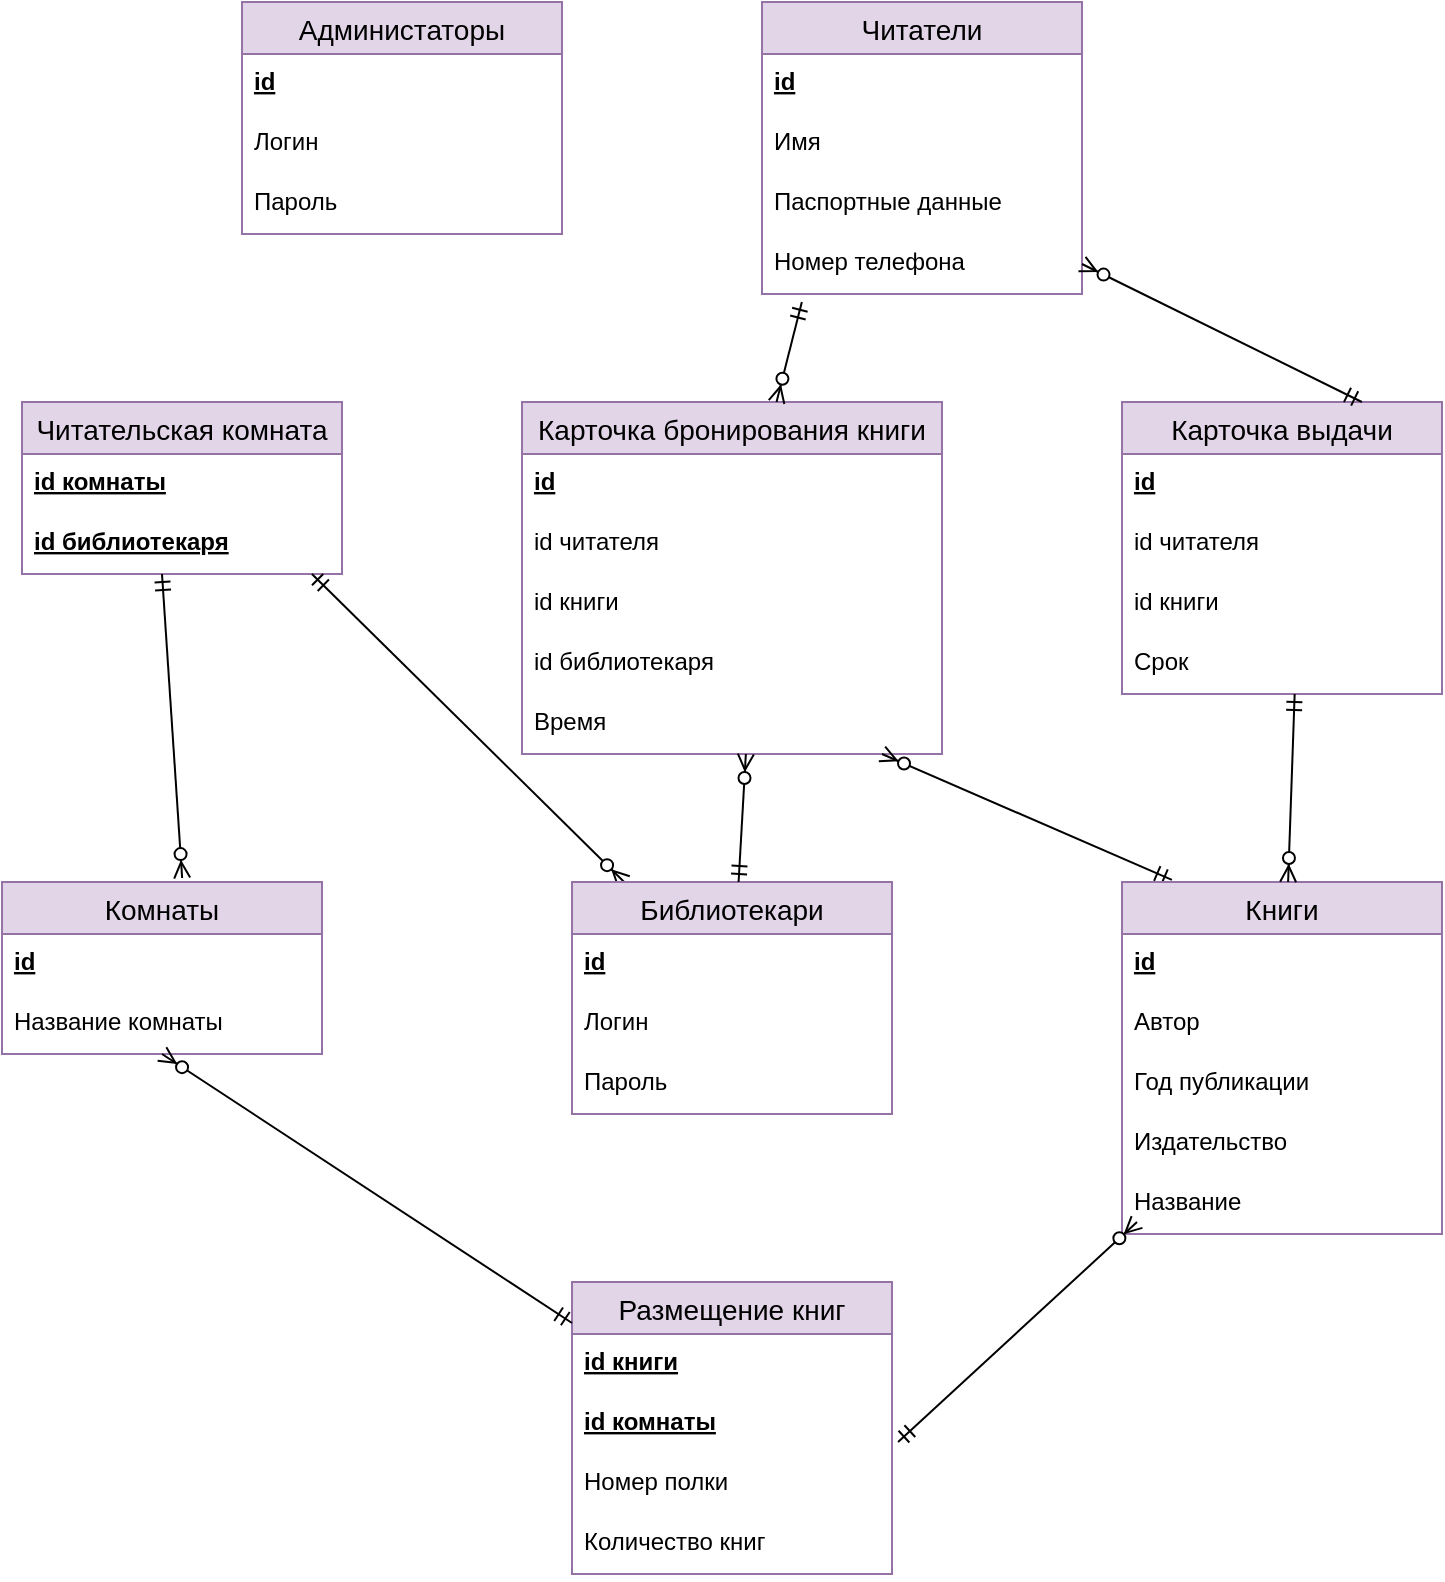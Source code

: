 <mxfile version="20.4.0" type="github" pages="2">
  <diagram id="-EPda0f0t-QojHQ5pchi" name="Страница 1">
    <mxGraphModel dx="1422" dy="737" grid="1" gridSize="10" guides="1" tooltips="1" connect="1" arrows="1" fold="1" page="1" pageScale="1" pageWidth="827" pageHeight="1169" math="0" shadow="0">
      <root>
        <mxCell id="0" />
        <mxCell id="1" parent="0" />
        <mxCell id="3vYpoYqOVBMLeTMnRLAV-43" value="Читатели" style="swimlane;fontStyle=0;childLayout=stackLayout;horizontal=1;startSize=26;horizontalStack=0;resizeParent=1;resizeParentMax=0;resizeLast=0;collapsible=1;marginBottom=0;align=center;fontSize=14;fillColor=#e1d5e7;strokeColor=#9673a6;" vertex="1" parent="1">
          <mxGeometry x="420" y="80" width="160" height="146" as="geometry" />
        </mxCell>
        <mxCell id="lx5j9j9w2BDanyoHV-Uz-22" value="id" style="text;strokeColor=none;fillColor=none;spacingLeft=4;spacingRight=4;overflow=hidden;rotatable=0;points=[[0,0.5],[1,0.5]];portConstraint=eastwest;fontSize=12;fontStyle=5" vertex="1" parent="3vYpoYqOVBMLeTMnRLAV-43">
          <mxGeometry y="26" width="160" height="30" as="geometry" />
        </mxCell>
        <mxCell id="3vYpoYqOVBMLeTMnRLAV-45" value="Имя" style="text;strokeColor=none;fillColor=none;spacingLeft=4;spacingRight=4;overflow=hidden;rotatable=0;points=[[0,0.5],[1,0.5]];portConstraint=eastwest;fontSize=12;" vertex="1" parent="3vYpoYqOVBMLeTMnRLAV-43">
          <mxGeometry y="56" width="160" height="30" as="geometry" />
        </mxCell>
        <mxCell id="3vYpoYqOVBMLeTMnRLAV-46" value="Паспортные данные" style="text;strokeColor=none;fillColor=none;spacingLeft=4;spacingRight=4;overflow=hidden;rotatable=0;points=[[0,0.5],[1,0.5]];portConstraint=eastwest;fontSize=12;" vertex="1" parent="3vYpoYqOVBMLeTMnRLAV-43">
          <mxGeometry y="86" width="160" height="30" as="geometry" />
        </mxCell>
        <mxCell id="lx5j9j9w2BDanyoHV-Uz-15" value="Номер телефона" style="text;strokeColor=none;fillColor=none;spacingLeft=4;spacingRight=4;overflow=hidden;rotatable=0;points=[[0,0.5],[1,0.5]];portConstraint=eastwest;fontSize=12;" vertex="1" parent="3vYpoYqOVBMLeTMnRLAV-43">
          <mxGeometry y="116" width="160" height="30" as="geometry" />
        </mxCell>
        <mxCell id="3vYpoYqOVBMLeTMnRLAV-47" value="Администаторы" style="swimlane;fontStyle=0;childLayout=stackLayout;horizontal=1;startSize=26;horizontalStack=0;resizeParent=1;resizeParentMax=0;resizeLast=0;collapsible=1;marginBottom=0;align=center;fontSize=14;fillColor=#e1d5e7;strokeColor=#9673a6;" vertex="1" parent="1">
          <mxGeometry x="160" y="80" width="160" height="116" as="geometry" />
        </mxCell>
        <mxCell id="lx5j9j9w2BDanyoHV-Uz-21" value="id" style="text;strokeColor=none;fillColor=none;spacingLeft=4;spacingRight=4;overflow=hidden;rotatable=0;points=[[0,0.5],[1,0.5]];portConstraint=eastwest;fontSize=12;fontStyle=5" vertex="1" parent="3vYpoYqOVBMLeTMnRLAV-47">
          <mxGeometry y="26" width="160" height="30" as="geometry" />
        </mxCell>
        <mxCell id="3vYpoYqOVBMLeTMnRLAV-49" value="Логин" style="text;strokeColor=none;fillColor=none;spacingLeft=4;spacingRight=4;overflow=hidden;rotatable=0;points=[[0,0.5],[1,0.5]];portConstraint=eastwest;fontSize=12;" vertex="1" parent="3vYpoYqOVBMLeTMnRLAV-47">
          <mxGeometry y="56" width="160" height="30" as="geometry" />
        </mxCell>
        <mxCell id="3vYpoYqOVBMLeTMnRLAV-50" value="Пароль" style="text;strokeColor=none;fillColor=none;spacingLeft=4;spacingRight=4;overflow=hidden;rotatable=0;points=[[0,0.5],[1,0.5]];portConstraint=eastwest;fontSize=12;" vertex="1" parent="3vYpoYqOVBMLeTMnRLAV-47">
          <mxGeometry y="86" width="160" height="30" as="geometry" />
        </mxCell>
        <mxCell id="3vYpoYqOVBMLeTMnRLAV-51" value="Карточка выдачи" style="swimlane;fontStyle=0;childLayout=stackLayout;horizontal=1;startSize=26;horizontalStack=0;resizeParent=1;resizeParentMax=0;resizeLast=0;collapsible=1;marginBottom=0;align=center;fontSize=14;fillColor=#e1d5e7;strokeColor=#9673a6;" vertex="1" parent="1">
          <mxGeometry x="600" y="280" width="160" height="146" as="geometry">
            <mxRectangle x="590" y="320" width="150" height="30" as="alternateBounds" />
          </mxGeometry>
        </mxCell>
        <mxCell id="lx5j9j9w2BDanyoHV-Uz-36" value="" style="fontSize=12;html=1;endArrow=ERzeroToMany;startArrow=ERmandOne;rounded=0;entryX=1;entryY=0.5;entryDx=0;entryDy=0;" edge="1" parent="3vYpoYqOVBMLeTMnRLAV-51" target="lx5j9j9w2BDanyoHV-Uz-15">
          <mxGeometry width="100" height="100" relative="1" as="geometry">
            <mxPoint x="119.92" as="sourcePoint" />
            <mxPoint x="130.0" y="152.022" as="targetPoint" />
          </mxGeometry>
        </mxCell>
        <mxCell id="lx5j9j9w2BDanyoHV-Uz-23" value="id" style="text;strokeColor=none;fillColor=none;spacingLeft=4;spacingRight=4;overflow=hidden;rotatable=0;points=[[0,0.5],[1,0.5]];portConstraint=eastwest;fontSize=12;fontStyle=5" vertex="1" parent="3vYpoYqOVBMLeTMnRLAV-51">
          <mxGeometry y="26" width="160" height="30" as="geometry" />
        </mxCell>
        <mxCell id="3vYpoYqOVBMLeTMnRLAV-53" value="id читателя" style="text;strokeColor=none;fillColor=none;spacingLeft=4;spacingRight=4;overflow=hidden;rotatable=0;points=[[0,0.5],[1,0.5]];portConstraint=eastwest;fontSize=12;" vertex="1" parent="3vYpoYqOVBMLeTMnRLAV-51">
          <mxGeometry y="56" width="160" height="30" as="geometry" />
        </mxCell>
        <mxCell id="3vYpoYqOVBMLeTMnRLAV-54" value="id книги" style="text;strokeColor=none;fillColor=none;spacingLeft=4;spacingRight=4;overflow=hidden;rotatable=0;points=[[0,0.5],[1,0.5]];portConstraint=eastwest;fontSize=12;" vertex="1" parent="3vYpoYqOVBMLeTMnRLAV-51">
          <mxGeometry y="86" width="160" height="30" as="geometry" />
        </mxCell>
        <mxCell id="lx5j9j9w2BDanyoHV-Uz-16" value="Срок" style="text;strokeColor=none;fillColor=none;spacingLeft=4;spacingRight=4;overflow=hidden;rotatable=0;points=[[0,0.5],[1,0.5]];portConstraint=eastwest;fontSize=12;" vertex="1" parent="3vYpoYqOVBMLeTMnRLAV-51">
          <mxGeometry y="116" width="160" height="30" as="geometry" />
        </mxCell>
        <mxCell id="3vYpoYqOVBMLeTMnRLAV-55" value="Карточка бронирования книги" style="swimlane;fontStyle=0;childLayout=stackLayout;horizontal=1;startSize=26;horizontalStack=0;resizeParent=1;resizeParentMax=0;resizeLast=0;collapsible=1;marginBottom=0;align=center;fontSize=14;fillColor=#e1d5e7;strokeColor=#9673a6;" vertex="1" parent="1">
          <mxGeometry x="300" y="280" width="210" height="176" as="geometry" />
        </mxCell>
        <mxCell id="lx5j9j9w2BDanyoHV-Uz-35" value="" style="fontSize=12;html=1;endArrow=ERzeroToMany;startArrow=ERmandOne;rounded=0;" edge="1" parent="3vYpoYqOVBMLeTMnRLAV-55" target="3vYpoYqOVBMLeTMnRLAV-55">
          <mxGeometry width="100" height="100" relative="1" as="geometry">
            <mxPoint x="139.92" y="-50" as="sourcePoint" />
            <mxPoint x="150.0" y="102.022" as="targetPoint" />
          </mxGeometry>
        </mxCell>
        <mxCell id="lx5j9j9w2BDanyoHV-Uz-24" value="id" style="text;strokeColor=none;fillColor=none;spacingLeft=4;spacingRight=4;overflow=hidden;rotatable=0;points=[[0,0.5],[1,0.5]];portConstraint=eastwest;fontSize=12;fontStyle=5" vertex="1" parent="3vYpoYqOVBMLeTMnRLAV-55">
          <mxGeometry y="26" width="210" height="30" as="geometry" />
        </mxCell>
        <mxCell id="3vYpoYqOVBMLeTMnRLAV-57" value="id читателя" style="text;strokeColor=none;fillColor=none;spacingLeft=4;spacingRight=4;overflow=hidden;rotatable=0;points=[[0,0.5],[1,0.5]];portConstraint=eastwest;fontSize=12;" vertex="1" parent="3vYpoYqOVBMLeTMnRLAV-55">
          <mxGeometry y="56" width="210" height="30" as="geometry" />
        </mxCell>
        <mxCell id="3vYpoYqOVBMLeTMnRLAV-58" value="id книги" style="text;strokeColor=none;fillColor=none;spacingLeft=4;spacingRight=4;overflow=hidden;rotatable=0;points=[[0,0.5],[1,0.5]];portConstraint=eastwest;fontSize=12;" vertex="1" parent="3vYpoYqOVBMLeTMnRLAV-55">
          <mxGeometry y="86" width="210" height="30" as="geometry" />
        </mxCell>
        <mxCell id="lx5j9j9w2BDanyoHV-Uz-17" value="id библиотекаря" style="text;strokeColor=none;fillColor=none;spacingLeft=4;spacingRight=4;overflow=hidden;rotatable=0;points=[[0,0.5],[1,0.5]];portConstraint=eastwest;fontSize=12;" vertex="1" parent="3vYpoYqOVBMLeTMnRLAV-55">
          <mxGeometry y="116" width="210" height="30" as="geometry" />
        </mxCell>
        <mxCell id="lx5j9j9w2BDanyoHV-Uz-38" value="" style="fontSize=12;html=1;endArrow=ERzeroToMany;startArrow=ERmandOne;rounded=0;exitX=0.156;exitY=-0.006;exitDx=0;exitDy=0;exitPerimeter=0;" edge="1" parent="3vYpoYqOVBMLeTMnRLAV-55" source="3vYpoYqOVBMLeTMnRLAV-71">
          <mxGeometry width="100" height="100" relative="1" as="geometry">
            <mxPoint x="192.65" y="126" as="sourcePoint" />
            <mxPoint x="179.998" y="176" as="targetPoint" />
          </mxGeometry>
        </mxCell>
        <mxCell id="lx5j9j9w2BDanyoHV-Uz-18" value="Время" style="text;strokeColor=none;fillColor=none;spacingLeft=4;spacingRight=4;overflow=hidden;rotatable=0;points=[[0,0.5],[1,0.5]];portConstraint=eastwest;fontSize=12;" vertex="1" parent="3vYpoYqOVBMLeTMnRLAV-55">
          <mxGeometry y="146" width="210" height="30" as="geometry" />
        </mxCell>
        <mxCell id="3vYpoYqOVBMLeTMnRLAV-59" value="Читательская комната" style="swimlane;fontStyle=0;childLayout=stackLayout;horizontal=1;startSize=26;horizontalStack=0;resizeParent=1;resizeParentMax=0;resizeLast=0;collapsible=1;marginBottom=0;align=center;fontSize=14;fillColor=#e1d5e7;strokeColor=#9673a6;" vertex="1" parent="1">
          <mxGeometry x="50" y="280" width="160" height="86" as="geometry" />
        </mxCell>
        <mxCell id="3vYpoYqOVBMLeTMnRLAV-60" value="id комнаты" style="text;strokeColor=none;fillColor=none;spacingLeft=4;spacingRight=4;overflow=hidden;rotatable=0;points=[[0,0.5],[1,0.5]];portConstraint=eastwest;fontSize=12;fontStyle=5" vertex="1" parent="3vYpoYqOVBMLeTMnRLAV-59">
          <mxGeometry y="26" width="160" height="30" as="geometry" />
        </mxCell>
        <mxCell id="lx5j9j9w2BDanyoHV-Uz-41" value="" style="fontSize=12;html=1;endArrow=ERzeroToMany;startArrow=ERmandOne;rounded=0;exitX=0.156;exitY=-0.006;exitDx=0;exitDy=0;exitPerimeter=0;entryX=0.163;entryY=0;entryDx=0;entryDy=0;entryPerimeter=0;" edge="1" parent="3vYpoYqOVBMLeTMnRLAV-59" target="3vYpoYqOVBMLeTMnRLAV-67">
          <mxGeometry width="100" height="100" relative="1" as="geometry">
            <mxPoint x="144.96" y="86.004" as="sourcePoint" />
            <mxPoint x="-0.002" y="23.06" as="targetPoint" />
          </mxGeometry>
        </mxCell>
        <mxCell id="lx5j9j9w2BDanyoHV-Uz-34" value="" style="fontSize=12;html=1;endArrow=ERzeroToMany;startArrow=ERmandOne;rounded=0;entryX=0.563;entryY=-0.023;entryDx=0;entryDy=0;entryPerimeter=0;" edge="1" parent="3vYpoYqOVBMLeTMnRLAV-59" target="3vYpoYqOVBMLeTMnRLAV-63">
          <mxGeometry width="100" height="100" relative="1" as="geometry">
            <mxPoint x="70" y="86" as="sourcePoint" />
            <mxPoint x="170" y="-14" as="targetPoint" />
          </mxGeometry>
        </mxCell>
        <mxCell id="3vYpoYqOVBMLeTMnRLAV-61" value="id библиотекаря" style="text;strokeColor=none;fillColor=none;spacingLeft=4;spacingRight=4;overflow=hidden;rotatable=0;points=[[0,0.5],[1,0.5]];portConstraint=eastwest;fontSize=12;fontStyle=5" vertex="1" parent="3vYpoYqOVBMLeTMnRLAV-59">
          <mxGeometry y="56" width="160" height="30" as="geometry" />
        </mxCell>
        <mxCell id="3vYpoYqOVBMLeTMnRLAV-63" value="Комнаты" style="swimlane;fontStyle=0;childLayout=stackLayout;horizontal=1;startSize=26;horizontalStack=0;resizeParent=1;resizeParentMax=0;resizeLast=0;collapsible=1;marginBottom=0;align=center;fontSize=14;fillColor=#e1d5e7;strokeColor=#9673a6;" vertex="1" parent="1">
          <mxGeometry x="40" y="520" width="160" height="86" as="geometry" />
        </mxCell>
        <mxCell id="lx5j9j9w2BDanyoHV-Uz-27" value="id" style="text;strokeColor=none;fillColor=none;spacingLeft=4;spacingRight=4;overflow=hidden;rotatable=0;points=[[0,0.5],[1,0.5]];portConstraint=eastwest;fontSize=12;fontStyle=5" vertex="1" parent="3vYpoYqOVBMLeTMnRLAV-63">
          <mxGeometry y="26" width="160" height="30" as="geometry" />
        </mxCell>
        <mxCell id="3vYpoYqOVBMLeTMnRLAV-65" value="Название комнаты" style="text;strokeColor=none;fillColor=none;spacingLeft=4;spacingRight=4;overflow=hidden;rotatable=0;points=[[0,0.5],[1,0.5]];portConstraint=eastwest;fontSize=12;" vertex="1" parent="3vYpoYqOVBMLeTMnRLAV-63">
          <mxGeometry y="56" width="160" height="30" as="geometry" />
        </mxCell>
        <mxCell id="3vYpoYqOVBMLeTMnRLAV-67" value="Библиотекари" style="swimlane;fontStyle=0;childLayout=stackLayout;horizontal=1;startSize=26;horizontalStack=0;resizeParent=1;resizeParentMax=0;resizeLast=0;collapsible=1;marginBottom=0;align=center;fontSize=14;fillColor=#e1d5e7;strokeColor=#9673a6;" vertex="1" parent="1">
          <mxGeometry x="325" y="520" width="160" height="116" as="geometry" />
        </mxCell>
        <mxCell id="lx5j9j9w2BDanyoHV-Uz-25" value="id" style="text;strokeColor=none;fillColor=none;spacingLeft=4;spacingRight=4;overflow=hidden;rotatable=0;points=[[0,0.5],[1,0.5]];portConstraint=eastwest;fontSize=12;fontStyle=5" vertex="1" parent="3vYpoYqOVBMLeTMnRLAV-67">
          <mxGeometry y="26" width="160" height="30" as="geometry" />
        </mxCell>
        <mxCell id="3vYpoYqOVBMLeTMnRLAV-69" value="Логин" style="text;strokeColor=none;fillColor=none;spacingLeft=4;spacingRight=4;overflow=hidden;rotatable=0;points=[[0,0.5],[1,0.5]];portConstraint=eastwest;fontSize=12;" vertex="1" parent="3vYpoYqOVBMLeTMnRLAV-67">
          <mxGeometry y="56" width="160" height="30" as="geometry" />
        </mxCell>
        <mxCell id="3vYpoYqOVBMLeTMnRLAV-70" value="Пароль" style="text;strokeColor=none;fillColor=none;spacingLeft=4;spacingRight=4;overflow=hidden;rotatable=0;points=[[0,0.5],[1,0.5]];portConstraint=eastwest;fontSize=12;" vertex="1" parent="3vYpoYqOVBMLeTMnRLAV-67">
          <mxGeometry y="86" width="160" height="30" as="geometry" />
        </mxCell>
        <mxCell id="3vYpoYqOVBMLeTMnRLAV-71" value="Книги" style="swimlane;fontStyle=0;childLayout=stackLayout;horizontal=1;startSize=26;horizontalStack=0;resizeParent=1;resizeParentMax=0;resizeLast=0;collapsible=1;marginBottom=0;align=center;fontSize=14;fillColor=#e1d5e7;strokeColor=#9673a6;" vertex="1" parent="1">
          <mxGeometry x="600" y="520" width="160" height="176" as="geometry" />
        </mxCell>
        <mxCell id="lx5j9j9w2BDanyoHV-Uz-26" value="id" style="text;strokeColor=none;fillColor=none;spacingLeft=4;spacingRight=4;overflow=hidden;rotatable=0;points=[[0,0.5],[1,0.5]];portConstraint=eastwest;fontSize=12;fontStyle=5" vertex="1" parent="3vYpoYqOVBMLeTMnRLAV-71">
          <mxGeometry y="26" width="160" height="30" as="geometry" />
        </mxCell>
        <mxCell id="3vYpoYqOVBMLeTMnRLAV-73" value="Автор" style="text;strokeColor=none;fillColor=none;spacingLeft=4;spacingRight=4;overflow=hidden;rotatable=0;points=[[0,0.5],[1,0.5]];portConstraint=eastwest;fontSize=12;" vertex="1" parent="3vYpoYqOVBMLeTMnRLAV-71">
          <mxGeometry y="56" width="160" height="30" as="geometry" />
        </mxCell>
        <mxCell id="3vYpoYqOVBMLeTMnRLAV-74" value="Год публикации" style="text;strokeColor=none;fillColor=none;spacingLeft=4;spacingRight=4;overflow=hidden;rotatable=0;points=[[0,0.5],[1,0.5]];portConstraint=eastwest;fontSize=12;" vertex="1" parent="3vYpoYqOVBMLeTMnRLAV-71">
          <mxGeometry y="86" width="160" height="30" as="geometry" />
        </mxCell>
        <mxCell id="lx5j9j9w2BDanyoHV-Uz-14" value="Издательство" style="text;strokeColor=none;fillColor=none;spacingLeft=4;spacingRight=4;overflow=hidden;rotatable=0;points=[[0,0.5],[1,0.5]];portConstraint=eastwest;fontSize=12;" vertex="1" parent="3vYpoYqOVBMLeTMnRLAV-71">
          <mxGeometry y="116" width="160" height="30" as="geometry" />
        </mxCell>
        <mxCell id="lx5j9j9w2BDanyoHV-Uz-19" value="Название" style="text;strokeColor=none;fillColor=none;spacingLeft=4;spacingRight=4;overflow=hidden;rotatable=0;points=[[0,0.5],[1,0.5]];portConstraint=eastwest;fontSize=12;" vertex="1" parent="3vYpoYqOVBMLeTMnRLAV-71">
          <mxGeometry y="146" width="160" height="30" as="geometry" />
        </mxCell>
        <mxCell id="3vYpoYqOVBMLeTMnRLAV-75" value="Размещение книг" style="swimlane;fontStyle=0;childLayout=stackLayout;horizontal=1;startSize=26;horizontalStack=0;resizeParent=1;resizeParentMax=0;resizeLast=0;collapsible=1;marginBottom=0;align=center;fontSize=14;fillColor=#e1d5e7;strokeColor=#9673a6;" vertex="1" parent="1">
          <mxGeometry x="325" y="720" width="160" height="146" as="geometry" />
        </mxCell>
        <mxCell id="3vYpoYqOVBMLeTMnRLAV-76" value="id книги" style="text;strokeColor=none;fillColor=none;spacingLeft=4;spacingRight=4;overflow=hidden;rotatable=0;points=[[0,0.5],[1,0.5]];portConstraint=eastwest;fontSize=12;fontStyle=5" vertex="1" parent="3vYpoYqOVBMLeTMnRLAV-75">
          <mxGeometry y="26" width="160" height="30" as="geometry" />
        </mxCell>
        <mxCell id="3vYpoYqOVBMLeTMnRLAV-77" value="id комнаты" style="text;strokeColor=none;fillColor=none;spacingLeft=4;spacingRight=4;overflow=hidden;rotatable=0;points=[[0,0.5],[1,0.5]];portConstraint=eastwest;fontSize=12;fontStyle=5" vertex="1" parent="3vYpoYqOVBMLeTMnRLAV-75">
          <mxGeometry y="56" width="160" height="30" as="geometry" />
        </mxCell>
        <mxCell id="3vYpoYqOVBMLeTMnRLAV-78" value="Номер полки" style="text;strokeColor=none;fillColor=none;spacingLeft=4;spacingRight=4;overflow=hidden;rotatable=0;points=[[0,0.5],[1,0.5]];portConstraint=eastwest;fontSize=12;" vertex="1" parent="3vYpoYqOVBMLeTMnRLAV-75">
          <mxGeometry y="86" width="160" height="30" as="geometry" />
        </mxCell>
        <mxCell id="lx5j9j9w2BDanyoHV-Uz-20" value="Количество книг" style="text;strokeColor=none;fillColor=none;spacingLeft=4;spacingRight=4;overflow=hidden;rotatable=0;points=[[0,0.5],[1,0.5]];portConstraint=eastwest;fontSize=12;" vertex="1" parent="3vYpoYqOVBMLeTMnRLAV-75">
          <mxGeometry y="116" width="160" height="30" as="geometry" />
        </mxCell>
        <mxCell id="lx5j9j9w2BDanyoHV-Uz-37" value="" style="fontSize=12;html=1;endArrow=ERzeroToMany;startArrow=ERmandOne;rounded=0;" edge="1" parent="1" target="3vYpoYqOVBMLeTMnRLAV-71">
          <mxGeometry width="100" height="100" relative="1" as="geometry">
            <mxPoint x="686.33" y="426" as="sourcePoint" />
            <mxPoint x="673.678" y="476" as="targetPoint" />
          </mxGeometry>
        </mxCell>
        <mxCell id="lx5j9j9w2BDanyoHV-Uz-40" value="" style="fontSize=12;html=1;endArrow=ERzeroToMany;startArrow=ERmandOne;rounded=0;entryX=0.533;entryY=1;entryDx=0;entryDy=0;entryPerimeter=0;" edge="1" parent="1" source="3vYpoYqOVBMLeTMnRLAV-67" target="lx5j9j9w2BDanyoHV-Uz-18">
          <mxGeometry width="100" height="100" relative="1" as="geometry">
            <mxPoint x="510.0" y="518.944" as="sourcePoint" />
            <mxPoint x="365.038" y="456" as="targetPoint" />
          </mxGeometry>
        </mxCell>
        <mxCell id="lx5j9j9w2BDanyoHV-Uz-42" value="" style="fontSize=12;html=1;endArrow=ERzeroToMany;startArrow=ERmandOne;rounded=0;" edge="1" parent="1" source="3vYpoYqOVBMLeTMnRLAV-75">
          <mxGeometry width="100" height="100" relative="1" as="geometry">
            <mxPoint x="264.96" y="668.944" as="sourcePoint" />
            <mxPoint x="119.998" y="606" as="targetPoint" />
          </mxGeometry>
        </mxCell>
        <mxCell id="lx5j9j9w2BDanyoHV-Uz-43" value="" style="fontSize=12;html=1;endArrow=ERzeroToMany;startArrow=ERmandOne;rounded=0;exitX=1.019;exitY=0.8;exitDx=0;exitDy=0;exitPerimeter=0;" edge="1" parent="1" source="3vYpoYqOVBMLeTMnRLAV-77">
          <mxGeometry width="100" height="100" relative="1" as="geometry">
            <mxPoint x="752.48" y="752.944" as="sourcePoint" />
            <mxPoint x="607.518" y="690" as="targetPoint" />
          </mxGeometry>
        </mxCell>
      </root>
    </mxGraphModel>
  </diagram>
  <diagram id="k_CbAlhqL0LGPx2-3l4Z" name="Страница 2">
    <mxGraphModel dx="1422" dy="737" grid="1" gridSize="10" guides="1" tooltips="1" connect="1" arrows="1" fold="1" page="1" pageScale="1" pageWidth="827" pageHeight="1169" math="0" shadow="0">
      <root>
        <mxCell id="0" />
        <mxCell id="1" parent="0" />
      </root>
    </mxGraphModel>
  </diagram>
</mxfile>
